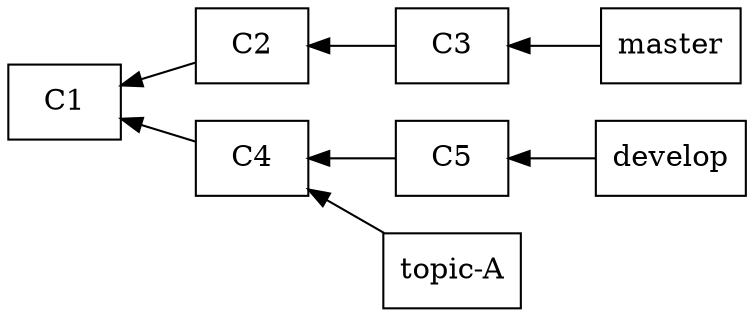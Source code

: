 digraph G {
  rankdir=RL

  node [shape=rectangle,style="fill=green!20"]
  C1
  C2
  C3
  C4
  C5

  node [shape=rectangle,style="fill=yellow!20"]
  develop
  "topic-A"
  master

  C2 -> C1
  C3 -> C2
  C4 -> C1
  C5 -> C4

  master -> C3
  "topic-A" -> C4
  develop -> C5
}